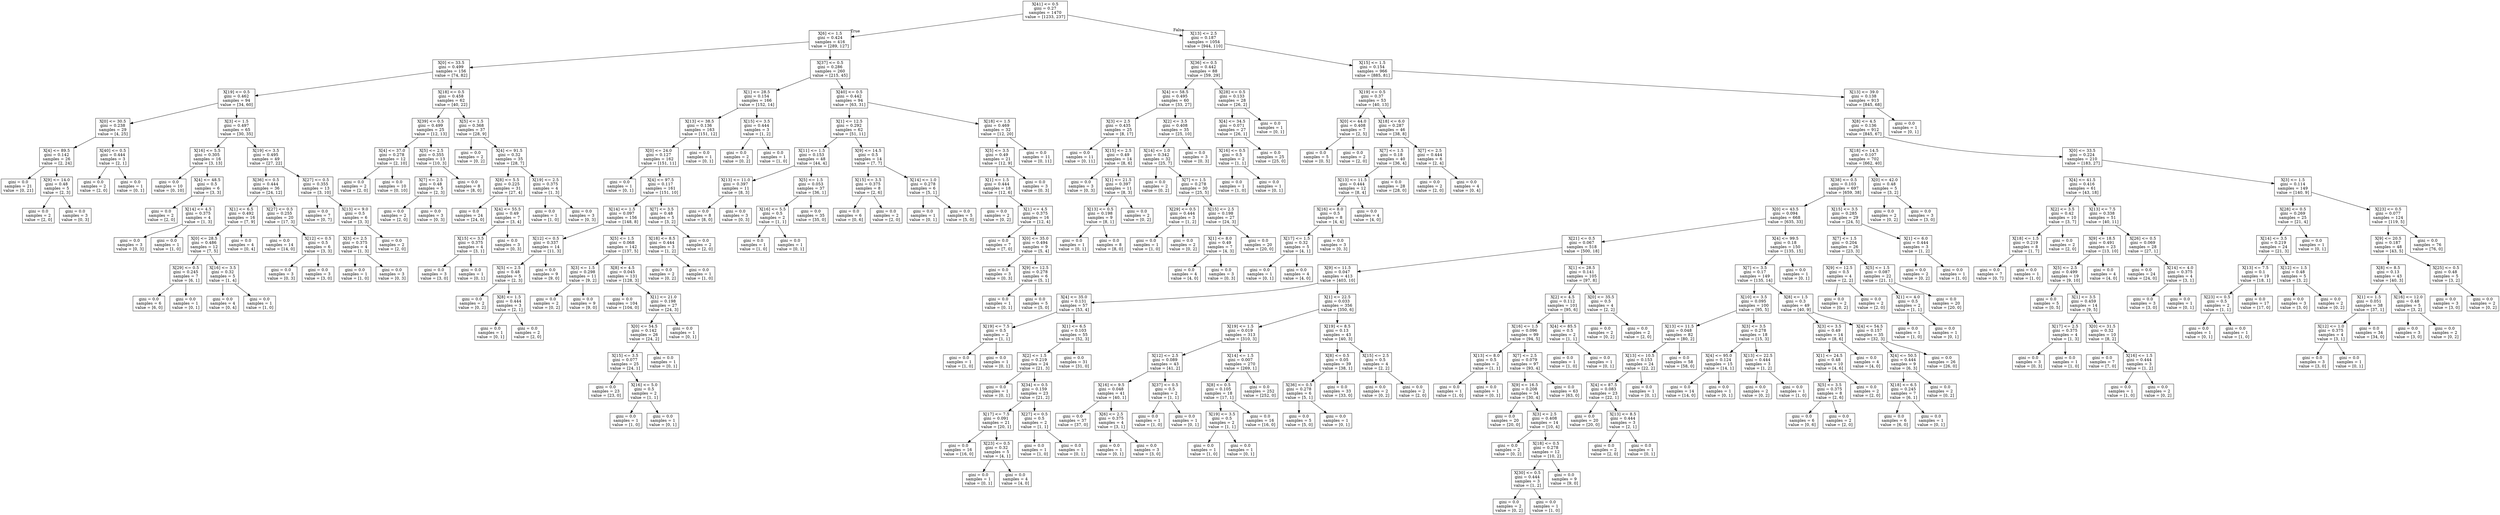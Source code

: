 digraph Tree {
node [shape=box] ;
0 [label="X[41] <= 0.5\ngini = 0.27\nsamples = 1470\nvalue = [1233, 237]"] ;
1 [label="X[6] <= 1.5\ngini = 0.424\nsamples = 416\nvalue = [289, 127]"] ;
0 -> 1 [labeldistance=2.5, labelangle=45, headlabel="True"] ;
2 [label="X[0] <= 33.5\ngini = 0.499\nsamples = 156\nvalue = [74, 82]"] ;
1 -> 2 ;
3 [label="X[19] <= 0.5\ngini = 0.462\nsamples = 94\nvalue = [34, 60]"] ;
2 -> 3 ;
4 [label="X[0] <= 30.5\ngini = 0.238\nsamples = 29\nvalue = [4, 25]"] ;
3 -> 4 ;
5 [label="X[4] <= 89.5\ngini = 0.142\nsamples = 26\nvalue = [2, 24]"] ;
4 -> 5 ;
6 [label="gini = 0.0\nsamples = 21\nvalue = [0, 21]"] ;
5 -> 6 ;
7 [label="X[9] <= 14.0\ngini = 0.48\nsamples = 5\nvalue = [2, 3]"] ;
5 -> 7 ;
8 [label="gini = 0.0\nsamples = 2\nvalue = [2, 0]"] ;
7 -> 8 ;
9 [label="gini = 0.0\nsamples = 3\nvalue = [0, 3]"] ;
7 -> 9 ;
10 [label="X[40] <= 0.5\ngini = 0.444\nsamples = 3\nvalue = [2, 1]"] ;
4 -> 10 ;
11 [label="gini = 0.0\nsamples = 2\nvalue = [2, 0]"] ;
10 -> 11 ;
12 [label="gini = 0.0\nsamples = 1\nvalue = [0, 1]"] ;
10 -> 12 ;
13 [label="X[3] <= 1.5\ngini = 0.497\nsamples = 65\nvalue = [30, 35]"] ;
3 -> 13 ;
14 [label="X[16] <= 5.5\ngini = 0.305\nsamples = 16\nvalue = [3, 13]"] ;
13 -> 14 ;
15 [label="gini = 0.0\nsamples = 10\nvalue = [0, 10]"] ;
14 -> 15 ;
16 [label="X[4] <= 48.5\ngini = 0.5\nsamples = 6\nvalue = [3, 3]"] ;
14 -> 16 ;
17 [label="gini = 0.0\nsamples = 2\nvalue = [2, 0]"] ;
16 -> 17 ;
18 [label="X[14] <= 4.5\ngini = 0.375\nsamples = 4\nvalue = [1, 3]"] ;
16 -> 18 ;
19 [label="gini = 0.0\nsamples = 3\nvalue = [0, 3]"] ;
18 -> 19 ;
20 [label="gini = 0.0\nsamples = 1\nvalue = [1, 0]"] ;
18 -> 20 ;
21 [label="X[19] <= 3.5\ngini = 0.495\nsamples = 49\nvalue = [27, 22]"] ;
13 -> 21 ;
22 [label="X[36] <= 0.5\ngini = 0.444\nsamples = 36\nvalue = [24, 12]"] ;
21 -> 22 ;
23 [label="X[1] <= 6.5\ngini = 0.492\nsamples = 16\nvalue = [7, 9]"] ;
22 -> 23 ;
24 [label="X[0] <= 28.5\ngini = 0.486\nsamples = 12\nvalue = [7, 5]"] ;
23 -> 24 ;
25 [label="X[29] <= 0.5\ngini = 0.245\nsamples = 7\nvalue = [6, 1]"] ;
24 -> 25 ;
26 [label="gini = 0.0\nsamples = 6\nvalue = [6, 0]"] ;
25 -> 26 ;
27 [label="gini = 0.0\nsamples = 1\nvalue = [0, 1]"] ;
25 -> 27 ;
28 [label="X[16] <= 3.5\ngini = 0.32\nsamples = 5\nvalue = [1, 4]"] ;
24 -> 28 ;
29 [label="gini = 0.0\nsamples = 4\nvalue = [0, 4]"] ;
28 -> 29 ;
30 [label="gini = 0.0\nsamples = 1\nvalue = [1, 0]"] ;
28 -> 30 ;
31 [label="gini = 0.0\nsamples = 4\nvalue = [0, 4]"] ;
23 -> 31 ;
32 [label="X[27] <= 0.5\ngini = 0.255\nsamples = 20\nvalue = [17, 3]"] ;
22 -> 32 ;
33 [label="gini = 0.0\nsamples = 14\nvalue = [14, 0]"] ;
32 -> 33 ;
34 [label="X[12] <= 0.5\ngini = 0.5\nsamples = 6\nvalue = [3, 3]"] ;
32 -> 34 ;
35 [label="gini = 0.0\nsamples = 3\nvalue = [0, 3]"] ;
34 -> 35 ;
36 [label="gini = 0.0\nsamples = 3\nvalue = [3, 0]"] ;
34 -> 36 ;
37 [label="X[27] <= 0.5\ngini = 0.355\nsamples = 13\nvalue = [3, 10]"] ;
21 -> 37 ;
38 [label="gini = 0.0\nsamples = 7\nvalue = [0, 7]"] ;
37 -> 38 ;
39 [label="X[13] <= 9.0\ngini = 0.5\nsamples = 6\nvalue = [3, 3]"] ;
37 -> 39 ;
40 [label="X[3] <= 2.5\ngini = 0.375\nsamples = 4\nvalue = [1, 3]"] ;
39 -> 40 ;
41 [label="gini = 0.0\nsamples = 1\nvalue = [1, 0]"] ;
40 -> 41 ;
42 [label="gini = 0.0\nsamples = 3\nvalue = [0, 3]"] ;
40 -> 42 ;
43 [label="gini = 0.0\nsamples = 2\nvalue = [2, 0]"] ;
39 -> 43 ;
44 [label="X[18] <= 0.5\ngini = 0.458\nsamples = 62\nvalue = [40, 22]"] ;
2 -> 44 ;
45 [label="X[39] <= 0.5\ngini = 0.499\nsamples = 25\nvalue = [12, 13]"] ;
44 -> 45 ;
46 [label="X[4] <= 37.0\ngini = 0.278\nsamples = 12\nvalue = [2, 10]"] ;
45 -> 46 ;
47 [label="gini = 0.0\nsamples = 2\nvalue = [2, 0]"] ;
46 -> 47 ;
48 [label="gini = 0.0\nsamples = 10\nvalue = [0, 10]"] ;
46 -> 48 ;
49 [label="X[5] <= 2.5\ngini = 0.355\nsamples = 13\nvalue = [10, 3]"] ;
45 -> 49 ;
50 [label="X[7] <= 2.5\ngini = 0.48\nsamples = 5\nvalue = [2, 3]"] ;
49 -> 50 ;
51 [label="gini = 0.0\nsamples = 2\nvalue = [2, 0]"] ;
50 -> 51 ;
52 [label="gini = 0.0\nsamples = 3\nvalue = [0, 3]"] ;
50 -> 52 ;
53 [label="gini = 0.0\nsamples = 8\nvalue = [8, 0]"] ;
49 -> 53 ;
54 [label="X[5] <= 1.5\ngini = 0.368\nsamples = 37\nvalue = [28, 9]"] ;
44 -> 54 ;
55 [label="gini = 0.0\nsamples = 2\nvalue = [0, 2]"] ;
54 -> 55 ;
56 [label="X[4] <= 91.5\ngini = 0.32\nsamples = 35\nvalue = [28, 7]"] ;
54 -> 56 ;
57 [label="X[8] <= 5.5\ngini = 0.225\nsamples = 31\nvalue = [27, 4]"] ;
56 -> 57 ;
58 [label="gini = 0.0\nsamples = 24\nvalue = [24, 0]"] ;
57 -> 58 ;
59 [label="X[4] <= 55.5\ngini = 0.49\nsamples = 7\nvalue = [3, 4]"] ;
57 -> 59 ;
60 [label="X[15] <= 3.5\ngini = 0.375\nsamples = 4\nvalue = [3, 1]"] ;
59 -> 60 ;
61 [label="gini = 0.0\nsamples = 3\nvalue = [3, 0]"] ;
60 -> 61 ;
62 [label="gini = 0.0\nsamples = 1\nvalue = [0, 1]"] ;
60 -> 62 ;
63 [label="gini = 0.0\nsamples = 3\nvalue = [0, 3]"] ;
59 -> 63 ;
64 [label="X[19] <= 2.5\ngini = 0.375\nsamples = 4\nvalue = [1, 3]"] ;
56 -> 64 ;
65 [label="gini = 0.0\nsamples = 1\nvalue = [1, 0]"] ;
64 -> 65 ;
66 [label="gini = 0.0\nsamples = 3\nvalue = [0, 3]"] ;
64 -> 66 ;
67 [label="X[37] <= 0.5\ngini = 0.286\nsamples = 260\nvalue = [215, 45]"] ;
1 -> 67 ;
68 [label="X[1] <= 28.5\ngini = 0.154\nsamples = 166\nvalue = [152, 14]"] ;
67 -> 68 ;
69 [label="X[13] <= 38.5\ngini = 0.136\nsamples = 163\nvalue = [151, 12]"] ;
68 -> 69 ;
70 [label="X[0] <= 24.0\ngini = 0.127\nsamples = 162\nvalue = [151, 11]"] ;
69 -> 70 ;
71 [label="gini = 0.0\nsamples = 1\nvalue = [0, 1]"] ;
70 -> 71 ;
72 [label="X[4] <= 97.5\ngini = 0.117\nsamples = 161\nvalue = [151, 10]"] ;
70 -> 72 ;
73 [label="X[14] <= 1.5\ngini = 0.097\nsamples = 156\nvalue = [148, 8]"] ;
72 -> 73 ;
74 [label="X[12] <= 0.5\ngini = 0.337\nsamples = 14\nvalue = [11, 3]"] ;
73 -> 74 ;
75 [label="X[5] <= 2.5\ngini = 0.48\nsamples = 5\nvalue = [2, 3]"] ;
74 -> 75 ;
76 [label="gini = 0.0\nsamples = 2\nvalue = [0, 2]"] ;
75 -> 76 ;
77 [label="X[8] <= 1.5\ngini = 0.444\nsamples = 3\nvalue = [2, 1]"] ;
75 -> 77 ;
78 [label="gini = 0.0\nsamples = 1\nvalue = [0, 1]"] ;
77 -> 78 ;
79 [label="gini = 0.0\nsamples = 2\nvalue = [2, 0]"] ;
77 -> 79 ;
80 [label="gini = 0.0\nsamples = 9\nvalue = [9, 0]"] ;
74 -> 80 ;
81 [label="X[5] <= 1.5\ngini = 0.068\nsamples = 142\nvalue = [137, 5]"] ;
73 -> 81 ;
82 [label="X[3] <= 1.5\ngini = 0.298\nsamples = 11\nvalue = [9, 2]"] ;
81 -> 82 ;
83 [label="gini = 0.0\nsamples = 2\nvalue = [0, 2]"] ;
82 -> 83 ;
84 [label="gini = 0.0\nsamples = 9\nvalue = [9, 0]"] ;
82 -> 84 ;
85 [label="X[8] <= 4.5\ngini = 0.045\nsamples = 131\nvalue = [128, 3]"] ;
81 -> 85 ;
86 [label="gini = 0.0\nsamples = 104\nvalue = [104, 0]"] ;
85 -> 86 ;
87 [label="X[1] <= 21.0\ngini = 0.198\nsamples = 27\nvalue = [24, 3]"] ;
85 -> 87 ;
88 [label="X[0] <= 54.5\ngini = 0.142\nsamples = 26\nvalue = [24, 2]"] ;
87 -> 88 ;
89 [label="X[15] <= 3.5\ngini = 0.077\nsamples = 25\nvalue = [24, 1]"] ;
88 -> 89 ;
90 [label="gini = 0.0\nsamples = 23\nvalue = [23, 0]"] ;
89 -> 90 ;
91 [label="X[16] <= 5.0\ngini = 0.5\nsamples = 2\nvalue = [1, 1]"] ;
89 -> 91 ;
92 [label="gini = 0.0\nsamples = 1\nvalue = [1, 0]"] ;
91 -> 92 ;
93 [label="gini = 0.0\nsamples = 1\nvalue = [0, 1]"] ;
91 -> 93 ;
94 [label="gini = 0.0\nsamples = 1\nvalue = [0, 1]"] ;
88 -> 94 ;
95 [label="gini = 0.0\nsamples = 1\nvalue = [0, 1]"] ;
87 -> 95 ;
96 [label="X[7] <= 3.5\ngini = 0.48\nsamples = 5\nvalue = [3, 2]"] ;
72 -> 96 ;
97 [label="X[18] <= 8.5\ngini = 0.444\nsamples = 3\nvalue = [1, 2]"] ;
96 -> 97 ;
98 [label="gini = 0.0\nsamples = 2\nvalue = [0, 2]"] ;
97 -> 98 ;
99 [label="gini = 0.0\nsamples = 1\nvalue = [1, 0]"] ;
97 -> 99 ;
100 [label="gini = 0.0\nsamples = 2\nvalue = [2, 0]"] ;
96 -> 100 ;
101 [label="gini = 0.0\nsamples = 1\nvalue = [0, 1]"] ;
69 -> 101 ;
102 [label="X[15] <= 3.5\ngini = 0.444\nsamples = 3\nvalue = [1, 2]"] ;
68 -> 102 ;
103 [label="gini = 0.0\nsamples = 2\nvalue = [0, 2]"] ;
102 -> 103 ;
104 [label="gini = 0.0\nsamples = 1\nvalue = [1, 0]"] ;
102 -> 104 ;
105 [label="X[40] <= 0.5\ngini = 0.442\nsamples = 94\nvalue = [63, 31]"] ;
67 -> 105 ;
106 [label="X[1] <= 12.5\ngini = 0.292\nsamples = 62\nvalue = [51, 11]"] ;
105 -> 106 ;
107 [label="X[11] <= 1.5\ngini = 0.153\nsamples = 48\nvalue = [44, 4]"] ;
106 -> 107 ;
108 [label="X[13] <= 11.0\ngini = 0.397\nsamples = 11\nvalue = [8, 3]"] ;
107 -> 108 ;
109 [label="gini = 0.0\nsamples = 8\nvalue = [8, 0]"] ;
108 -> 109 ;
110 [label="gini = 0.0\nsamples = 3\nvalue = [0, 3]"] ;
108 -> 110 ;
111 [label="X[5] <= 1.5\ngini = 0.053\nsamples = 37\nvalue = [36, 1]"] ;
107 -> 111 ;
112 [label="X[16] <= 5.5\ngini = 0.5\nsamples = 2\nvalue = [1, 1]"] ;
111 -> 112 ;
113 [label="gini = 0.0\nsamples = 1\nvalue = [1, 0]"] ;
112 -> 113 ;
114 [label="gini = 0.0\nsamples = 1\nvalue = [0, 1]"] ;
112 -> 114 ;
115 [label="gini = 0.0\nsamples = 35\nvalue = [35, 0]"] ;
111 -> 115 ;
116 [label="X[9] <= 14.5\ngini = 0.5\nsamples = 14\nvalue = [7, 7]"] ;
106 -> 116 ;
117 [label="X[15] <= 3.5\ngini = 0.375\nsamples = 8\nvalue = [2, 6]"] ;
116 -> 117 ;
118 [label="gini = 0.0\nsamples = 6\nvalue = [0, 6]"] ;
117 -> 118 ;
119 [label="gini = 0.0\nsamples = 2\nvalue = [2, 0]"] ;
117 -> 119 ;
120 [label="X[14] <= 1.0\ngini = 0.278\nsamples = 6\nvalue = [5, 1]"] ;
116 -> 120 ;
121 [label="gini = 0.0\nsamples = 1\nvalue = [0, 1]"] ;
120 -> 121 ;
122 [label="gini = 0.0\nsamples = 5\nvalue = [5, 0]"] ;
120 -> 122 ;
123 [label="X[18] <= 1.5\ngini = 0.469\nsamples = 32\nvalue = [12, 20]"] ;
105 -> 123 ;
124 [label="X[5] <= 3.5\ngini = 0.49\nsamples = 21\nvalue = [12, 9]"] ;
123 -> 124 ;
125 [label="X[1] <= 1.5\ngini = 0.444\nsamples = 18\nvalue = [12, 6]"] ;
124 -> 125 ;
126 [label="gini = 0.0\nsamples = 2\nvalue = [0, 2]"] ;
125 -> 126 ;
127 [label="X[1] <= 4.5\ngini = 0.375\nsamples = 16\nvalue = [12, 4]"] ;
125 -> 127 ;
128 [label="gini = 0.0\nsamples = 7\nvalue = [7, 0]"] ;
127 -> 128 ;
129 [label="X[0] <= 35.0\ngini = 0.494\nsamples = 9\nvalue = [5, 4]"] ;
127 -> 129 ;
130 [label="gini = 0.0\nsamples = 3\nvalue = [0, 3]"] ;
129 -> 130 ;
131 [label="X[9] <= 12.5\ngini = 0.278\nsamples = 6\nvalue = [5, 1]"] ;
129 -> 131 ;
132 [label="gini = 0.0\nsamples = 1\nvalue = [0, 1]"] ;
131 -> 132 ;
133 [label="gini = 0.0\nsamples = 5\nvalue = [5, 0]"] ;
131 -> 133 ;
134 [label="gini = 0.0\nsamples = 3\nvalue = [0, 3]"] ;
124 -> 134 ;
135 [label="gini = 0.0\nsamples = 11\nvalue = [0, 11]"] ;
123 -> 135 ;
136 [label="X[13] <= 2.5\ngini = 0.187\nsamples = 1054\nvalue = [944, 110]"] ;
0 -> 136 [labeldistance=2.5, labelangle=-45, headlabel="False"] ;
137 [label="X[36] <= 0.5\ngini = 0.442\nsamples = 88\nvalue = [59, 29]"] ;
136 -> 137 ;
138 [label="X[4] <= 58.5\ngini = 0.495\nsamples = 60\nvalue = [33, 27]"] ;
137 -> 138 ;
139 [label="X[3] <= 2.5\ngini = 0.435\nsamples = 25\nvalue = [8, 17]"] ;
138 -> 139 ;
140 [label="gini = 0.0\nsamples = 11\nvalue = [0, 11]"] ;
139 -> 140 ;
141 [label="X[15] <= 2.5\ngini = 0.49\nsamples = 14\nvalue = [8, 6]"] ;
139 -> 141 ;
142 [label="gini = 0.0\nsamples = 3\nvalue = [0, 3]"] ;
141 -> 142 ;
143 [label="X[1] <= 21.5\ngini = 0.397\nsamples = 11\nvalue = [8, 3]"] ;
141 -> 143 ;
144 [label="X[13] <= 0.5\ngini = 0.198\nsamples = 9\nvalue = [8, 1]"] ;
143 -> 144 ;
145 [label="gini = 0.0\nsamples = 1\nvalue = [0, 1]"] ;
144 -> 145 ;
146 [label="gini = 0.0\nsamples = 8\nvalue = [8, 0]"] ;
144 -> 146 ;
147 [label="gini = 0.0\nsamples = 2\nvalue = [0, 2]"] ;
143 -> 147 ;
148 [label="X[2] <= 3.5\ngini = 0.408\nsamples = 35\nvalue = [25, 10]"] ;
138 -> 148 ;
149 [label="X[14] <= 1.0\ngini = 0.342\nsamples = 32\nvalue = [25, 7]"] ;
148 -> 149 ;
150 [label="gini = 0.0\nsamples = 2\nvalue = [0, 2]"] ;
149 -> 150 ;
151 [label="X[7] <= 1.5\ngini = 0.278\nsamples = 30\nvalue = [25, 5]"] ;
149 -> 151 ;
152 [label="X[29] <= 0.5\ngini = 0.444\nsamples = 3\nvalue = [1, 2]"] ;
151 -> 152 ;
153 [label="gini = 0.0\nsamples = 1\nvalue = [1, 0]"] ;
152 -> 153 ;
154 [label="gini = 0.0\nsamples = 2\nvalue = [0, 2]"] ;
152 -> 154 ;
155 [label="X[15] <= 2.5\ngini = 0.198\nsamples = 27\nvalue = [24, 3]"] ;
151 -> 155 ;
156 [label="X[1] <= 8.0\ngini = 0.49\nsamples = 7\nvalue = [4, 3]"] ;
155 -> 156 ;
157 [label="gini = 0.0\nsamples = 4\nvalue = [4, 0]"] ;
156 -> 157 ;
158 [label="gini = 0.0\nsamples = 3\nvalue = [0, 3]"] ;
156 -> 158 ;
159 [label="gini = 0.0\nsamples = 20\nvalue = [20, 0]"] ;
155 -> 159 ;
160 [label="gini = 0.0\nsamples = 3\nvalue = [0, 3]"] ;
148 -> 160 ;
161 [label="X[28] <= 0.5\ngini = 0.133\nsamples = 28\nvalue = [26, 2]"] ;
137 -> 161 ;
162 [label="X[4] <= 34.5\ngini = 0.071\nsamples = 27\nvalue = [26, 1]"] ;
161 -> 162 ;
163 [label="X[16] <= 0.5\ngini = 0.5\nsamples = 2\nvalue = [1, 1]"] ;
162 -> 163 ;
164 [label="gini = 0.0\nsamples = 1\nvalue = [1, 0]"] ;
163 -> 164 ;
165 [label="gini = 0.0\nsamples = 1\nvalue = [0, 1]"] ;
163 -> 165 ;
166 [label="gini = 0.0\nsamples = 25\nvalue = [25, 0]"] ;
162 -> 166 ;
167 [label="gini = 0.0\nsamples = 1\nvalue = [0, 1]"] ;
161 -> 167 ;
168 [label="X[15] <= 1.5\ngini = 0.154\nsamples = 966\nvalue = [885, 81]"] ;
136 -> 168 ;
169 [label="X[19] <= 0.5\ngini = 0.37\nsamples = 53\nvalue = [40, 13]"] ;
168 -> 169 ;
170 [label="X[0] <= 44.0\ngini = 0.408\nsamples = 7\nvalue = [2, 5]"] ;
169 -> 170 ;
171 [label="gini = 0.0\nsamples = 5\nvalue = [0, 5]"] ;
170 -> 171 ;
172 [label="gini = 0.0\nsamples = 2\nvalue = [2, 0]"] ;
170 -> 172 ;
173 [label="X[18] <= 6.0\ngini = 0.287\nsamples = 46\nvalue = [38, 8]"] ;
169 -> 173 ;
174 [label="X[7] <= 1.5\ngini = 0.18\nsamples = 40\nvalue = [36, 4]"] ;
173 -> 174 ;
175 [label="X[13] <= 11.5\ngini = 0.444\nsamples = 12\nvalue = [8, 4]"] ;
174 -> 175 ;
176 [label="X[16] <= 8.0\ngini = 0.5\nsamples = 8\nvalue = [4, 4]"] ;
175 -> 176 ;
177 [label="X[17] <= 1.5\ngini = 0.32\nsamples = 5\nvalue = [4, 1]"] ;
176 -> 177 ;
178 [label="gini = 0.0\nsamples = 1\nvalue = [0, 1]"] ;
177 -> 178 ;
179 [label="gini = 0.0\nsamples = 4\nvalue = [4, 0]"] ;
177 -> 179 ;
180 [label="gini = 0.0\nsamples = 3\nvalue = [0, 3]"] ;
176 -> 180 ;
181 [label="gini = 0.0\nsamples = 4\nvalue = [4, 0]"] ;
175 -> 181 ;
182 [label="gini = 0.0\nsamples = 28\nvalue = [28, 0]"] ;
174 -> 182 ;
183 [label="X[7] <= 2.5\ngini = 0.444\nsamples = 6\nvalue = [2, 4]"] ;
173 -> 183 ;
184 [label="gini = 0.0\nsamples = 2\nvalue = [2, 0]"] ;
183 -> 184 ;
185 [label="gini = 0.0\nsamples = 4\nvalue = [0, 4]"] ;
183 -> 185 ;
186 [label="X[13] <= 39.0\ngini = 0.138\nsamples = 913\nvalue = [845, 68]"] ;
168 -> 186 ;
187 [label="X[8] <= 4.5\ngini = 0.136\nsamples = 912\nvalue = [845, 67]"] ;
186 -> 187 ;
188 [label="X[18] <= 14.5\ngini = 0.107\nsamples = 702\nvalue = [662, 40]"] ;
187 -> 188 ;
189 [label="X[38] <= 0.5\ngini = 0.103\nsamples = 697\nvalue = [659, 38]"] ;
188 -> 189 ;
190 [label="X[0] <= 43.5\ngini = 0.094\nsamples = 668\nvalue = [635, 33]"] ;
189 -> 190 ;
191 [label="X[21] <= 0.5\ngini = 0.067\nsamples = 518\nvalue = [500, 18]"] ;
190 -> 191 ;
192 [label="X[9] <= 11.5\ngini = 0.047\nsamples = 413\nvalue = [403, 10]"] ;
191 -> 192 ;
193 [label="X[4] <= 35.0\ngini = 0.131\nsamples = 57\nvalue = [53, 4]"] ;
192 -> 193 ;
194 [label="X[19] <= 7.5\ngini = 0.5\nsamples = 2\nvalue = [1, 1]"] ;
193 -> 194 ;
195 [label="gini = 0.0\nsamples = 1\nvalue = [1, 0]"] ;
194 -> 195 ;
196 [label="gini = 0.0\nsamples = 1\nvalue = [0, 1]"] ;
194 -> 196 ;
197 [label="X[1] <= 6.5\ngini = 0.103\nsamples = 55\nvalue = [52, 3]"] ;
193 -> 197 ;
198 [label="X[2] <= 1.5\ngini = 0.219\nsamples = 24\nvalue = [21, 3]"] ;
197 -> 198 ;
199 [label="gini = 0.0\nsamples = 1\nvalue = [0, 1]"] ;
198 -> 199 ;
200 [label="X[34] <= 0.5\ngini = 0.159\nsamples = 23\nvalue = [21, 2]"] ;
198 -> 200 ;
201 [label="X[17] <= 7.5\ngini = 0.091\nsamples = 21\nvalue = [20, 1]"] ;
200 -> 201 ;
202 [label="gini = 0.0\nsamples = 16\nvalue = [16, 0]"] ;
201 -> 202 ;
203 [label="X[23] <= 0.5\ngini = 0.32\nsamples = 5\nvalue = [4, 1]"] ;
201 -> 203 ;
204 [label="gini = 0.0\nsamples = 1\nvalue = [0, 1]"] ;
203 -> 204 ;
205 [label="gini = 0.0\nsamples = 4\nvalue = [4, 0]"] ;
203 -> 205 ;
206 [label="X[27] <= 0.5\ngini = 0.5\nsamples = 2\nvalue = [1, 1]"] ;
200 -> 206 ;
207 [label="gini = 0.0\nsamples = 1\nvalue = [1, 0]"] ;
206 -> 207 ;
208 [label="gini = 0.0\nsamples = 1\nvalue = [0, 1]"] ;
206 -> 208 ;
209 [label="gini = 0.0\nsamples = 31\nvalue = [31, 0]"] ;
197 -> 209 ;
210 [label="X[1] <= 22.5\ngini = 0.033\nsamples = 356\nvalue = [350, 6]"] ;
192 -> 210 ;
211 [label="X[19] <= 1.5\ngini = 0.019\nsamples = 313\nvalue = [310, 3]"] ;
210 -> 211 ;
212 [label="X[12] <= 2.5\ngini = 0.089\nsamples = 43\nvalue = [41, 2]"] ;
211 -> 212 ;
213 [label="X[16] <= 9.5\ngini = 0.048\nsamples = 41\nvalue = [40, 1]"] ;
212 -> 213 ;
214 [label="gini = 0.0\nsamples = 37\nvalue = [37, 0]"] ;
213 -> 214 ;
215 [label="X[6] <= 2.5\ngini = 0.375\nsamples = 4\nvalue = [3, 1]"] ;
213 -> 215 ;
216 [label="gini = 0.0\nsamples = 1\nvalue = [0, 1]"] ;
215 -> 216 ;
217 [label="gini = 0.0\nsamples = 3\nvalue = [3, 0]"] ;
215 -> 217 ;
218 [label="X[37] <= 0.5\ngini = 0.5\nsamples = 2\nvalue = [1, 1]"] ;
212 -> 218 ;
219 [label="gini = 0.0\nsamples = 1\nvalue = [1, 0]"] ;
218 -> 219 ;
220 [label="gini = 0.0\nsamples = 1\nvalue = [0, 1]"] ;
218 -> 220 ;
221 [label="X[14] <= 1.5\ngini = 0.007\nsamples = 270\nvalue = [269, 1]"] ;
211 -> 221 ;
222 [label="X[8] <= 0.5\ngini = 0.105\nsamples = 18\nvalue = [17, 1]"] ;
221 -> 222 ;
223 [label="X[19] <= 3.5\ngini = 0.5\nsamples = 2\nvalue = [1, 1]"] ;
222 -> 223 ;
224 [label="gini = 0.0\nsamples = 1\nvalue = [1, 0]"] ;
223 -> 224 ;
225 [label="gini = 0.0\nsamples = 1\nvalue = [0, 1]"] ;
223 -> 225 ;
226 [label="gini = 0.0\nsamples = 16\nvalue = [16, 0]"] ;
222 -> 226 ;
227 [label="gini = 0.0\nsamples = 252\nvalue = [252, 0]"] ;
221 -> 227 ;
228 [label="X[19] <= 8.5\ngini = 0.13\nsamples = 43\nvalue = [40, 3]"] ;
210 -> 228 ;
229 [label="X[8] <= 0.5\ngini = 0.05\nsamples = 39\nvalue = [38, 1]"] ;
228 -> 229 ;
230 [label="X[36] <= 0.5\ngini = 0.278\nsamples = 6\nvalue = [5, 1]"] ;
229 -> 230 ;
231 [label="gini = 0.0\nsamples = 5\nvalue = [5, 0]"] ;
230 -> 231 ;
232 [label="gini = 0.0\nsamples = 1\nvalue = [0, 1]"] ;
230 -> 232 ;
233 [label="gini = 0.0\nsamples = 33\nvalue = [33, 0]"] ;
229 -> 233 ;
234 [label="X[15] <= 2.5\ngini = 0.5\nsamples = 4\nvalue = [2, 2]"] ;
228 -> 234 ;
235 [label="gini = 0.0\nsamples = 2\nvalue = [0, 2]"] ;
234 -> 235 ;
236 [label="gini = 0.0\nsamples = 2\nvalue = [2, 0]"] ;
234 -> 236 ;
237 [label="X[1] <= 28.5\ngini = 0.141\nsamples = 105\nvalue = [97, 8]"] ;
191 -> 237 ;
238 [label="X[2] <= 4.5\ngini = 0.112\nsamples = 101\nvalue = [95, 6]"] ;
237 -> 238 ;
239 [label="X[16] <= 1.5\ngini = 0.096\nsamples = 99\nvalue = [94, 5]"] ;
238 -> 239 ;
240 [label="X[13] <= 8.0\ngini = 0.5\nsamples = 2\nvalue = [1, 1]"] ;
239 -> 240 ;
241 [label="gini = 0.0\nsamples = 1\nvalue = [1, 0]"] ;
240 -> 241 ;
242 [label="gini = 0.0\nsamples = 1\nvalue = [0, 1]"] ;
240 -> 242 ;
243 [label="X[7] <= 2.5\ngini = 0.079\nsamples = 97\nvalue = [93, 4]"] ;
239 -> 243 ;
244 [label="X[9] <= 16.5\ngini = 0.208\nsamples = 34\nvalue = [30, 4]"] ;
243 -> 244 ;
245 [label="gini = 0.0\nsamples = 20\nvalue = [20, 0]"] ;
244 -> 245 ;
246 [label="X[3] <= 2.5\ngini = 0.408\nsamples = 14\nvalue = [10, 4]"] ;
244 -> 246 ;
247 [label="gini = 0.0\nsamples = 2\nvalue = [0, 2]"] ;
246 -> 247 ;
248 [label="X[18] <= 0.5\ngini = 0.278\nsamples = 12\nvalue = [10, 2]"] ;
246 -> 248 ;
249 [label="X[30] <= 0.5\ngini = 0.444\nsamples = 3\nvalue = [1, 2]"] ;
248 -> 249 ;
250 [label="gini = 0.0\nsamples = 2\nvalue = [0, 2]"] ;
249 -> 250 ;
251 [label="gini = 0.0\nsamples = 1\nvalue = [1, 0]"] ;
249 -> 251 ;
252 [label="gini = 0.0\nsamples = 9\nvalue = [9, 0]"] ;
248 -> 252 ;
253 [label="gini = 0.0\nsamples = 63\nvalue = [63, 0]"] ;
243 -> 253 ;
254 [label="X[4] <= 85.5\ngini = 0.5\nsamples = 2\nvalue = [1, 1]"] ;
238 -> 254 ;
255 [label="gini = 0.0\nsamples = 1\nvalue = [1, 0]"] ;
254 -> 255 ;
256 [label="gini = 0.0\nsamples = 1\nvalue = [0, 1]"] ;
254 -> 256 ;
257 [label="X[0] <= 35.5\ngini = 0.5\nsamples = 4\nvalue = [2, 2]"] ;
237 -> 257 ;
258 [label="gini = 0.0\nsamples = 2\nvalue = [0, 2]"] ;
257 -> 258 ;
259 [label="gini = 0.0\nsamples = 2\nvalue = [2, 0]"] ;
257 -> 259 ;
260 [label="X[4] <= 99.5\ngini = 0.18\nsamples = 150\nvalue = [135, 15]"] ;
190 -> 260 ;
261 [label="X[7] <= 3.5\ngini = 0.17\nsamples = 149\nvalue = [135, 14]"] ;
260 -> 261 ;
262 [label="X[10] <= 3.5\ngini = 0.095\nsamples = 100\nvalue = [95, 5]"] ;
261 -> 262 ;
263 [label="X[13] <= 11.5\ngini = 0.048\nsamples = 82\nvalue = [80, 2]"] ;
262 -> 263 ;
264 [label="X[13] <= 10.5\ngini = 0.153\nsamples = 24\nvalue = [22, 2]"] ;
263 -> 264 ;
265 [label="X[4] <= 87.5\ngini = 0.083\nsamples = 23\nvalue = [22, 1]"] ;
264 -> 265 ;
266 [label="gini = 0.0\nsamples = 20\nvalue = [20, 0]"] ;
265 -> 266 ;
267 [label="X[13] <= 8.5\ngini = 0.444\nsamples = 3\nvalue = [2, 1]"] ;
265 -> 267 ;
268 [label="gini = 0.0\nsamples = 2\nvalue = [2, 0]"] ;
267 -> 268 ;
269 [label="gini = 0.0\nsamples = 1\nvalue = [0, 1]"] ;
267 -> 269 ;
270 [label="gini = 0.0\nsamples = 1\nvalue = [0, 1]"] ;
264 -> 270 ;
271 [label="gini = 0.0\nsamples = 58\nvalue = [58, 0]"] ;
263 -> 271 ;
272 [label="X[3] <= 3.5\ngini = 0.278\nsamples = 18\nvalue = [15, 3]"] ;
262 -> 272 ;
273 [label="X[4] <= 95.0\ngini = 0.124\nsamples = 15\nvalue = [14, 1]"] ;
272 -> 273 ;
274 [label="gini = 0.0\nsamples = 14\nvalue = [14, 0]"] ;
273 -> 274 ;
275 [label="gini = 0.0\nsamples = 1\nvalue = [0, 1]"] ;
273 -> 275 ;
276 [label="X[13] <= 22.5\ngini = 0.444\nsamples = 3\nvalue = [1, 2]"] ;
272 -> 276 ;
277 [label="gini = 0.0\nsamples = 2\nvalue = [0, 2]"] ;
276 -> 277 ;
278 [label="gini = 0.0\nsamples = 1\nvalue = [1, 0]"] ;
276 -> 278 ;
279 [label="X[8] <= 1.5\ngini = 0.3\nsamples = 49\nvalue = [40, 9]"] ;
261 -> 279 ;
280 [label="X[3] <= 3.5\ngini = 0.49\nsamples = 14\nvalue = [8, 6]"] ;
279 -> 280 ;
281 [label="X[1] <= 24.5\ngini = 0.48\nsamples = 10\nvalue = [4, 6]"] ;
280 -> 281 ;
282 [label="X[5] <= 3.5\ngini = 0.375\nsamples = 8\nvalue = [2, 6]"] ;
281 -> 282 ;
283 [label="gini = 0.0\nsamples = 6\nvalue = [0, 6]"] ;
282 -> 283 ;
284 [label="gini = 0.0\nsamples = 2\nvalue = [2, 0]"] ;
282 -> 284 ;
285 [label="gini = 0.0\nsamples = 2\nvalue = [2, 0]"] ;
281 -> 285 ;
286 [label="gini = 0.0\nsamples = 4\nvalue = [4, 0]"] ;
280 -> 286 ;
287 [label="X[4] <= 54.5\ngini = 0.157\nsamples = 35\nvalue = [32, 3]"] ;
279 -> 287 ;
288 [label="X[4] <= 50.5\ngini = 0.444\nsamples = 9\nvalue = [6, 3]"] ;
287 -> 288 ;
289 [label="X[18] <= 6.5\ngini = 0.245\nsamples = 7\nvalue = [6, 1]"] ;
288 -> 289 ;
290 [label="gini = 0.0\nsamples = 6\nvalue = [6, 0]"] ;
289 -> 290 ;
291 [label="gini = 0.0\nsamples = 1\nvalue = [0, 1]"] ;
289 -> 291 ;
292 [label="gini = 0.0\nsamples = 2\nvalue = [0, 2]"] ;
288 -> 292 ;
293 [label="gini = 0.0\nsamples = 26\nvalue = [26, 0]"] ;
287 -> 293 ;
294 [label="gini = 0.0\nsamples = 1\nvalue = [0, 1]"] ;
260 -> 294 ;
295 [label="X[15] <= 3.5\ngini = 0.285\nsamples = 29\nvalue = [24, 5]"] ;
189 -> 295 ;
296 [label="X[7] <= 1.5\ngini = 0.204\nsamples = 26\nvalue = [23, 3]"] ;
295 -> 296 ;
297 [label="X[9] <= 12.5\ngini = 0.5\nsamples = 4\nvalue = [2, 2]"] ;
296 -> 297 ;
298 [label="gini = 0.0\nsamples = 2\nvalue = [0, 2]"] ;
297 -> 298 ;
299 [label="gini = 0.0\nsamples = 2\nvalue = [2, 0]"] ;
297 -> 299 ;
300 [label="X[5] <= 1.5\ngini = 0.087\nsamples = 22\nvalue = [21, 1]"] ;
296 -> 300 ;
301 [label="X[1] <= 4.0\ngini = 0.5\nsamples = 2\nvalue = [1, 1]"] ;
300 -> 301 ;
302 [label="gini = 0.0\nsamples = 1\nvalue = [1, 0]"] ;
301 -> 302 ;
303 [label="gini = 0.0\nsamples = 1\nvalue = [0, 1]"] ;
301 -> 303 ;
304 [label="gini = 0.0\nsamples = 20\nvalue = [20, 0]"] ;
300 -> 304 ;
305 [label="X[1] <= 6.0\ngini = 0.444\nsamples = 3\nvalue = [1, 2]"] ;
295 -> 305 ;
306 [label="gini = 0.0\nsamples = 2\nvalue = [0, 2]"] ;
305 -> 306 ;
307 [label="gini = 0.0\nsamples = 1\nvalue = [1, 0]"] ;
305 -> 307 ;
308 [label="X[0] <= 42.0\ngini = 0.48\nsamples = 5\nvalue = [3, 2]"] ;
188 -> 308 ;
309 [label="gini = 0.0\nsamples = 2\nvalue = [0, 2]"] ;
308 -> 309 ;
310 [label="gini = 0.0\nsamples = 3\nvalue = [3, 0]"] ;
308 -> 310 ;
311 [label="X[0] <= 33.5\ngini = 0.224\nsamples = 210\nvalue = [183, 27]"] ;
187 -> 311 ;
312 [label="X[4] <= 41.5\ngini = 0.416\nsamples = 61\nvalue = [43, 18]"] ;
311 -> 312 ;
313 [label="X[2] <= 3.5\ngini = 0.42\nsamples = 10\nvalue = [3, 7]"] ;
312 -> 313 ;
314 [label="X[18] <= 1.5\ngini = 0.219\nsamples = 8\nvalue = [1, 7]"] ;
313 -> 314 ;
315 [label="gini = 0.0\nsamples = 7\nvalue = [0, 7]"] ;
314 -> 315 ;
316 [label="gini = 0.0\nsamples = 1\nvalue = [1, 0]"] ;
314 -> 316 ;
317 [label="gini = 0.0\nsamples = 2\nvalue = [2, 0]"] ;
313 -> 317 ;
318 [label="X[13] <= 7.5\ngini = 0.338\nsamples = 51\nvalue = [40, 11]"] ;
312 -> 318 ;
319 [label="X[9] <= 18.5\ngini = 0.491\nsamples = 23\nvalue = [13, 10]"] ;
318 -> 319 ;
320 [label="X[5] <= 2.5\ngini = 0.499\nsamples = 19\nvalue = [9, 10]"] ;
319 -> 320 ;
321 [label="gini = 0.0\nsamples = 5\nvalue = [0, 5]"] ;
320 -> 321 ;
322 [label="X[1] <= 3.5\ngini = 0.459\nsamples = 14\nvalue = [9, 5]"] ;
320 -> 322 ;
323 [label="X[17] <= 2.5\ngini = 0.375\nsamples = 4\nvalue = [1, 3]"] ;
322 -> 323 ;
324 [label="gini = 0.0\nsamples = 3\nvalue = [0, 3]"] ;
323 -> 324 ;
325 [label="gini = 0.0\nsamples = 1\nvalue = [1, 0]"] ;
323 -> 325 ;
326 [label="X[0] <= 31.5\ngini = 0.32\nsamples = 10\nvalue = [8, 2]"] ;
322 -> 326 ;
327 [label="gini = 0.0\nsamples = 7\nvalue = [7, 0]"] ;
326 -> 327 ;
328 [label="X[16] <= 1.5\ngini = 0.444\nsamples = 3\nvalue = [1, 2]"] ;
326 -> 328 ;
329 [label="gini = 0.0\nsamples = 1\nvalue = [1, 0]"] ;
328 -> 329 ;
330 [label="gini = 0.0\nsamples = 2\nvalue = [0, 2]"] ;
328 -> 330 ;
331 [label="gini = 0.0\nsamples = 4\nvalue = [4, 0]"] ;
319 -> 331 ;
332 [label="X[26] <= 0.5\ngini = 0.069\nsamples = 28\nvalue = [27, 1]"] ;
318 -> 332 ;
333 [label="gini = 0.0\nsamples = 24\nvalue = [24, 0]"] ;
332 -> 333 ;
334 [label="X[14] <= 4.0\ngini = 0.375\nsamples = 4\nvalue = [3, 1]"] ;
332 -> 334 ;
335 [label="gini = 0.0\nsamples = 3\nvalue = [3, 0]"] ;
334 -> 335 ;
336 [label="gini = 0.0\nsamples = 1\nvalue = [0, 1]"] ;
334 -> 336 ;
337 [label="X[3] <= 1.5\ngini = 0.114\nsamples = 149\nvalue = [140, 9]"] ;
311 -> 337 ;
338 [label="X[28] <= 0.5\ngini = 0.269\nsamples = 25\nvalue = [21, 4]"] ;
337 -> 338 ;
339 [label="X[14] <= 3.5\ngini = 0.219\nsamples = 24\nvalue = [21, 3]"] ;
338 -> 339 ;
340 [label="X[13] <= 7.5\ngini = 0.1\nsamples = 19\nvalue = [18, 1]"] ;
339 -> 340 ;
341 [label="X[23] <= 0.5\ngini = 0.5\nsamples = 2\nvalue = [1, 1]"] ;
340 -> 341 ;
342 [label="gini = 0.0\nsamples = 1\nvalue = [0, 1]"] ;
341 -> 342 ;
343 [label="gini = 0.0\nsamples = 1\nvalue = [1, 0]"] ;
341 -> 343 ;
344 [label="gini = 0.0\nsamples = 17\nvalue = [17, 0]"] ;
340 -> 344 ;
345 [label="X[12] <= 1.5\ngini = 0.48\nsamples = 5\nvalue = [3, 2]"] ;
339 -> 345 ;
346 [label="gini = 0.0\nsamples = 3\nvalue = [3, 0]"] ;
345 -> 346 ;
347 [label="gini = 0.0\nsamples = 2\nvalue = [0, 2]"] ;
345 -> 347 ;
348 [label="gini = 0.0\nsamples = 1\nvalue = [0, 1]"] ;
338 -> 348 ;
349 [label="X[23] <= 0.5\ngini = 0.077\nsamples = 124\nvalue = [119, 5]"] ;
337 -> 349 ;
350 [label="X[9] <= 20.5\ngini = 0.187\nsamples = 48\nvalue = [43, 5]"] ;
349 -> 350 ;
351 [label="X[8] <= 8.5\ngini = 0.13\nsamples = 43\nvalue = [40, 3]"] ;
350 -> 351 ;
352 [label="X[1] <= 1.5\ngini = 0.051\nsamples = 38\nvalue = [37, 1]"] ;
351 -> 352 ;
353 [label="X[12] <= 1.0\ngini = 0.375\nsamples = 4\nvalue = [3, 1]"] ;
352 -> 353 ;
354 [label="gini = 0.0\nsamples = 3\nvalue = [3, 0]"] ;
353 -> 354 ;
355 [label="gini = 0.0\nsamples = 1\nvalue = [0, 1]"] ;
353 -> 355 ;
356 [label="gini = 0.0\nsamples = 34\nvalue = [34, 0]"] ;
352 -> 356 ;
357 [label="X[16] <= 12.0\ngini = 0.48\nsamples = 5\nvalue = [3, 2]"] ;
351 -> 357 ;
358 [label="gini = 0.0\nsamples = 3\nvalue = [3, 0]"] ;
357 -> 358 ;
359 [label="gini = 0.0\nsamples = 2\nvalue = [0, 2]"] ;
357 -> 359 ;
360 [label="X[25] <= 0.5\ngini = 0.48\nsamples = 5\nvalue = [3, 2]"] ;
350 -> 360 ;
361 [label="gini = 0.0\nsamples = 3\nvalue = [3, 0]"] ;
360 -> 361 ;
362 [label="gini = 0.0\nsamples = 2\nvalue = [0, 2]"] ;
360 -> 362 ;
363 [label="gini = 0.0\nsamples = 76\nvalue = [76, 0]"] ;
349 -> 363 ;
364 [label="gini = 0.0\nsamples = 1\nvalue = [0, 1]"] ;
186 -> 364 ;
}